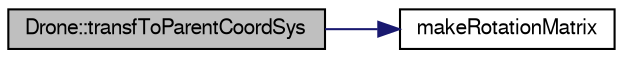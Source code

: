 digraph "Drone::transfToParentCoordSys"
{
 // LATEX_PDF_SIZE
  edge [fontname="FreeSans",fontsize="10",labelfontname="FreeSans",labelfontsize="10"];
  node [fontname="FreeSans",fontsize="10",shape=record];
  rankdir="LR";
  Node1 [label="Drone::transfToParentCoordSys",height=0.2,width=0.4,color="black", fillcolor="grey75", style="filled", fontcolor="black",tooltip="Funkcja przekształca zadany wierzchołek do układu współrzędnych rodzica."];
  Node1 -> Node2 [color="midnightblue",fontsize="10",style="solid",fontname="FreeSans"];
  Node2 [label="makeRotationMatrix",height=0.2,width=0.4,color="black", fillcolor="white", style="filled",URL="$a00029.html#a8483aa9f8e99f4a9e89e244b2baff8a0",tooltip="Funkcja tworząca macierz obrotu."];
}
